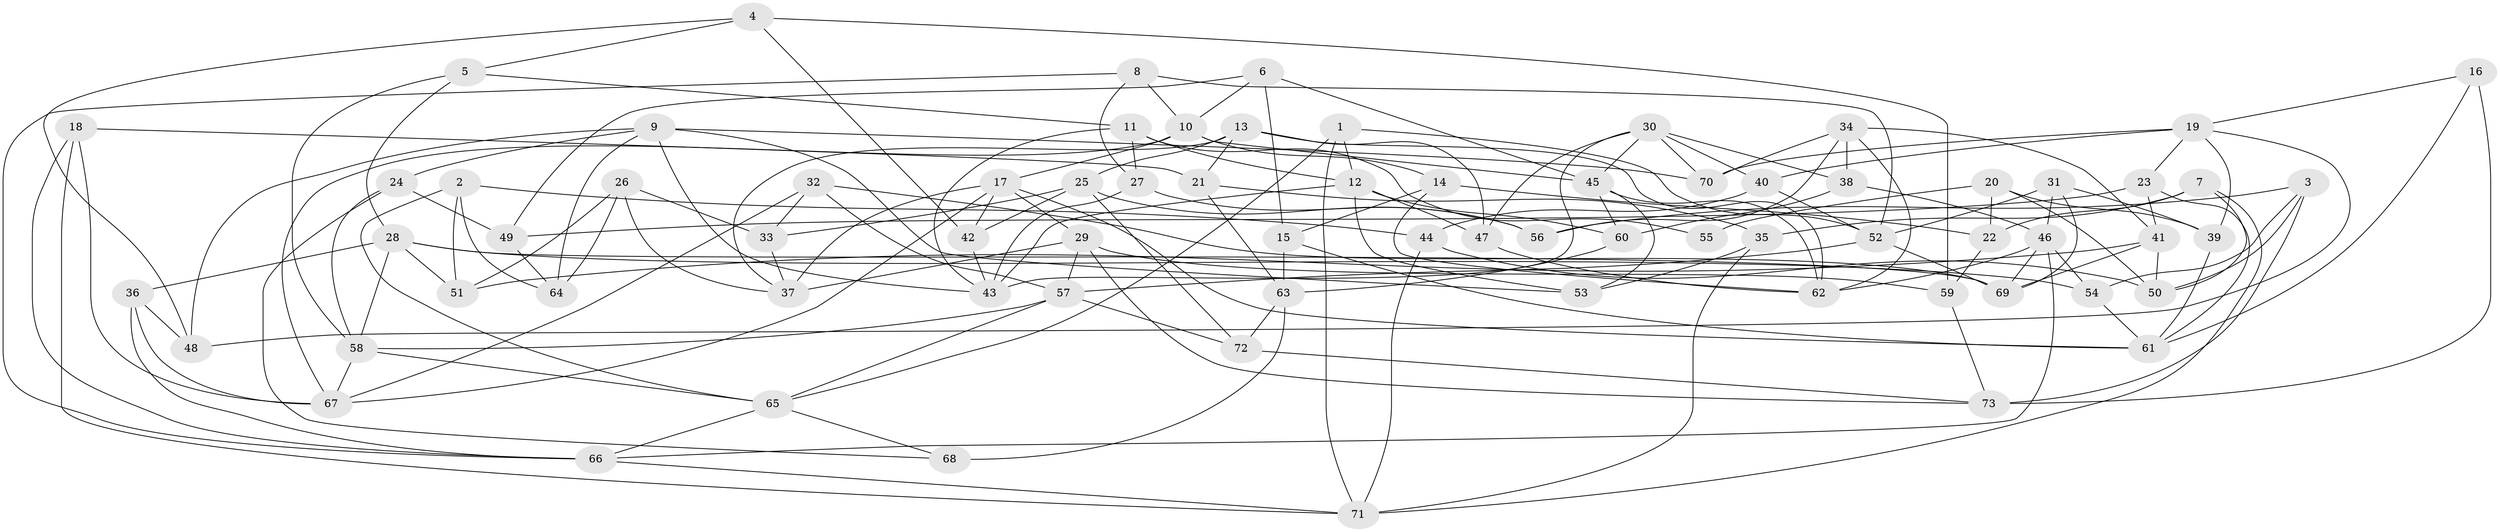 // original degree distribution, {4: 1.0}
// Generated by graph-tools (version 1.1) at 2025/38/03/04/25 23:38:11]
// undirected, 73 vertices, 169 edges
graph export_dot {
  node [color=gray90,style=filled];
  1;
  2;
  3;
  4;
  5;
  6;
  7;
  8;
  9;
  10;
  11;
  12;
  13;
  14;
  15;
  16;
  17;
  18;
  19;
  20;
  21;
  22;
  23;
  24;
  25;
  26;
  27;
  28;
  29;
  30;
  31;
  32;
  33;
  34;
  35;
  36;
  37;
  38;
  39;
  40;
  41;
  42;
  43;
  44;
  45;
  46;
  47;
  48;
  49;
  50;
  51;
  52;
  53;
  54;
  55;
  56;
  57;
  58;
  59;
  60;
  61;
  62;
  63;
  64;
  65;
  66;
  67;
  68;
  69;
  70;
  71;
  72;
  73;
  1 -- 12 [weight=1.0];
  1 -- 52 [weight=1.0];
  1 -- 65 [weight=1.0];
  1 -- 71 [weight=1.0];
  2 -- 44 [weight=1.0];
  2 -- 51 [weight=1.0];
  2 -- 64 [weight=1.0];
  2 -- 65 [weight=1.0];
  3 -- 50 [weight=1.0];
  3 -- 54 [weight=1.0];
  3 -- 56 [weight=1.0];
  3 -- 73 [weight=1.0];
  4 -- 5 [weight=1.0];
  4 -- 42 [weight=1.0];
  4 -- 48 [weight=1.0];
  4 -- 59 [weight=1.0];
  5 -- 11 [weight=1.0];
  5 -- 28 [weight=1.0];
  5 -- 58 [weight=1.0];
  6 -- 10 [weight=1.0];
  6 -- 15 [weight=1.0];
  6 -- 45 [weight=1.0];
  6 -- 49 [weight=1.0];
  7 -- 22 [weight=1.0];
  7 -- 35 [weight=1.0];
  7 -- 50 [weight=1.0];
  7 -- 71 [weight=1.0];
  8 -- 10 [weight=1.0];
  8 -- 27 [weight=1.0];
  8 -- 52 [weight=1.0];
  8 -- 66 [weight=1.0];
  9 -- 24 [weight=1.0];
  9 -- 43 [weight=1.0];
  9 -- 48 [weight=1.0];
  9 -- 53 [weight=1.0];
  9 -- 64 [weight=1.0];
  9 -- 70 [weight=1.0];
  10 -- 14 [weight=1.0];
  10 -- 17 [weight=1.0];
  10 -- 45 [weight=1.0];
  10 -- 67 [weight=1.0];
  11 -- 12 [weight=1.0];
  11 -- 27 [weight=1.0];
  11 -- 43 [weight=1.0];
  11 -- 55 [weight=2.0];
  12 -- 43 [weight=1.0];
  12 -- 47 [weight=1.0];
  12 -- 53 [weight=1.0];
  12 -- 60 [weight=1.0];
  13 -- 21 [weight=1.0];
  13 -- 25 [weight=2.0];
  13 -- 37 [weight=1.0];
  13 -- 47 [weight=1.0];
  13 -- 62 [weight=1.0];
  14 -- 15 [weight=1.0];
  14 -- 22 [weight=1.0];
  14 -- 62 [weight=1.0];
  15 -- 61 [weight=1.0];
  15 -- 63 [weight=1.0];
  16 -- 19 [weight=1.0];
  16 -- 61 [weight=1.0];
  16 -- 73 [weight=2.0];
  17 -- 29 [weight=1.0];
  17 -- 37 [weight=1.0];
  17 -- 42 [weight=1.0];
  17 -- 61 [weight=1.0];
  17 -- 67 [weight=1.0];
  18 -- 21 [weight=1.0];
  18 -- 66 [weight=1.0];
  18 -- 67 [weight=1.0];
  18 -- 71 [weight=1.0];
  19 -- 23 [weight=1.0];
  19 -- 39 [weight=1.0];
  19 -- 40 [weight=1.0];
  19 -- 48 [weight=1.0];
  19 -- 70 [weight=1.0];
  20 -- 22 [weight=1.0];
  20 -- 39 [weight=1.0];
  20 -- 50 [weight=2.0];
  20 -- 55 [weight=2.0];
  21 -- 35 [weight=1.0];
  21 -- 63 [weight=1.0];
  22 -- 59 [weight=1.0];
  23 -- 41 [weight=1.0];
  23 -- 49 [weight=1.0];
  23 -- 61 [weight=1.0];
  24 -- 49 [weight=1.0];
  24 -- 58 [weight=1.0];
  24 -- 68 [weight=1.0];
  25 -- 33 [weight=1.0];
  25 -- 42 [weight=1.0];
  25 -- 56 [weight=1.0];
  25 -- 72 [weight=1.0];
  26 -- 33 [weight=1.0];
  26 -- 37 [weight=1.0];
  26 -- 51 [weight=1.0];
  26 -- 64 [weight=1.0];
  27 -- 43 [weight=1.0];
  27 -- 56 [weight=1.0];
  28 -- 36 [weight=1.0];
  28 -- 51 [weight=1.0];
  28 -- 54 [weight=1.0];
  28 -- 58 [weight=1.0];
  28 -- 69 [weight=1.0];
  29 -- 37 [weight=2.0];
  29 -- 57 [weight=1.0];
  29 -- 59 [weight=1.0];
  29 -- 73 [weight=1.0];
  30 -- 38 [weight=1.0];
  30 -- 40 [weight=1.0];
  30 -- 43 [weight=1.0];
  30 -- 45 [weight=1.0];
  30 -- 47 [weight=1.0];
  30 -- 70 [weight=1.0];
  31 -- 39 [weight=1.0];
  31 -- 46 [weight=1.0];
  31 -- 52 [weight=1.0];
  31 -- 69 [weight=1.0];
  32 -- 33 [weight=1.0];
  32 -- 57 [weight=1.0];
  32 -- 67 [weight=1.0];
  32 -- 69 [weight=1.0];
  33 -- 37 [weight=1.0];
  34 -- 38 [weight=1.0];
  34 -- 41 [weight=2.0];
  34 -- 56 [weight=1.0];
  34 -- 62 [weight=1.0];
  34 -- 70 [weight=1.0];
  35 -- 53 [weight=1.0];
  35 -- 71 [weight=1.0];
  36 -- 48 [weight=1.0];
  36 -- 66 [weight=1.0];
  36 -- 67 [weight=1.0];
  38 -- 46 [weight=1.0];
  38 -- 60 [weight=1.0];
  39 -- 61 [weight=1.0];
  40 -- 44 [weight=1.0];
  40 -- 52 [weight=1.0];
  41 -- 50 [weight=1.0];
  41 -- 51 [weight=1.0];
  41 -- 69 [weight=1.0];
  42 -- 43 [weight=1.0];
  44 -- 50 [weight=1.0];
  44 -- 71 [weight=1.0];
  45 -- 53 [weight=1.0];
  45 -- 60 [weight=1.0];
  45 -- 62 [weight=1.0];
  46 -- 54 [weight=1.0];
  46 -- 62 [weight=1.0];
  46 -- 66 [weight=1.0];
  46 -- 69 [weight=1.0];
  47 -- 62 [weight=1.0];
  49 -- 64 [weight=1.0];
  52 -- 57 [weight=1.0];
  52 -- 69 [weight=1.0];
  54 -- 61 [weight=1.0];
  57 -- 58 [weight=1.0];
  57 -- 65 [weight=1.0];
  57 -- 72 [weight=1.0];
  58 -- 65 [weight=1.0];
  58 -- 67 [weight=1.0];
  59 -- 73 [weight=1.0];
  60 -- 63 [weight=1.0];
  63 -- 68 [weight=2.0];
  63 -- 72 [weight=1.0];
  65 -- 66 [weight=1.0];
  65 -- 68 [weight=1.0];
  66 -- 71 [weight=1.0];
  72 -- 73 [weight=1.0];
}

